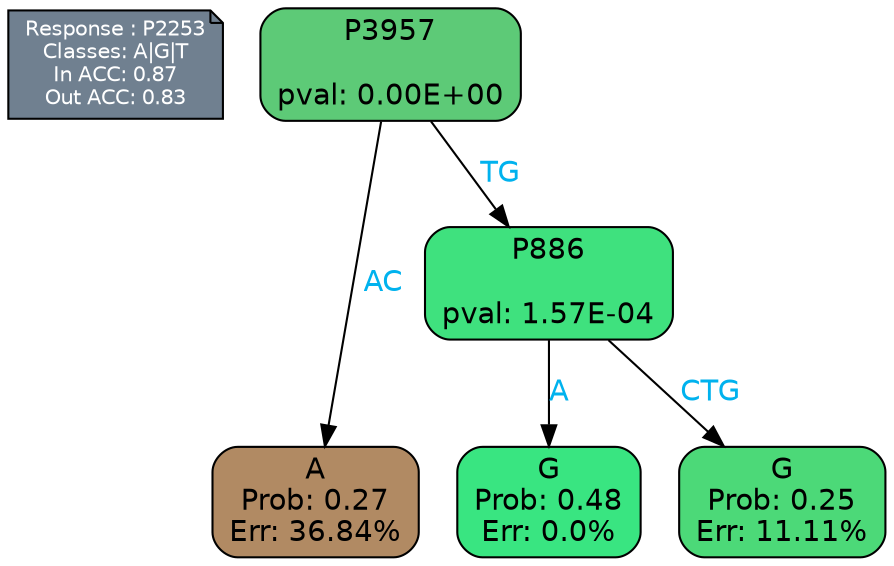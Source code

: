 digraph Tree {
node [shape=box, style="filled, rounded", color="black", fontname=helvetica] ;
graph [ranksep=equally, splines=polylines, bgcolor=transparent, dpi=600] ;
edge [fontname=helvetica] ;
LEGEND [label="Response : P2253
Classes: A|G|T
In ACC: 0.87
Out ACC: 0.83
",shape=note,align=left,style=filled,fillcolor="slategray",fontcolor="white",fontsize=10];1 [label="P3957

pval: 0.00E+00", fillcolor="#5dca77"] ;
2 [label="A
Prob: 0.27
Err: 36.84%", fillcolor="#b18a63"] ;
3 [label="P886

pval: 1.57E-04", fillcolor="#3fe17e"] ;
4 [label="G
Prob: 0.48
Err: 0.0%", fillcolor="#39e581"] ;
5 [label="G
Prob: 0.25
Err: 11.11%", fillcolor="#4cd978"] ;
1 -> 2 [label="AC",fontcolor=deepskyblue2] ;
1 -> 3 [label="TG",fontcolor=deepskyblue2] ;
3 -> 4 [label="A",fontcolor=deepskyblue2] ;
3 -> 5 [label="CTG",fontcolor=deepskyblue2] ;
{rank = same; 2;4;5;}{rank = same; LEGEND;1;}}